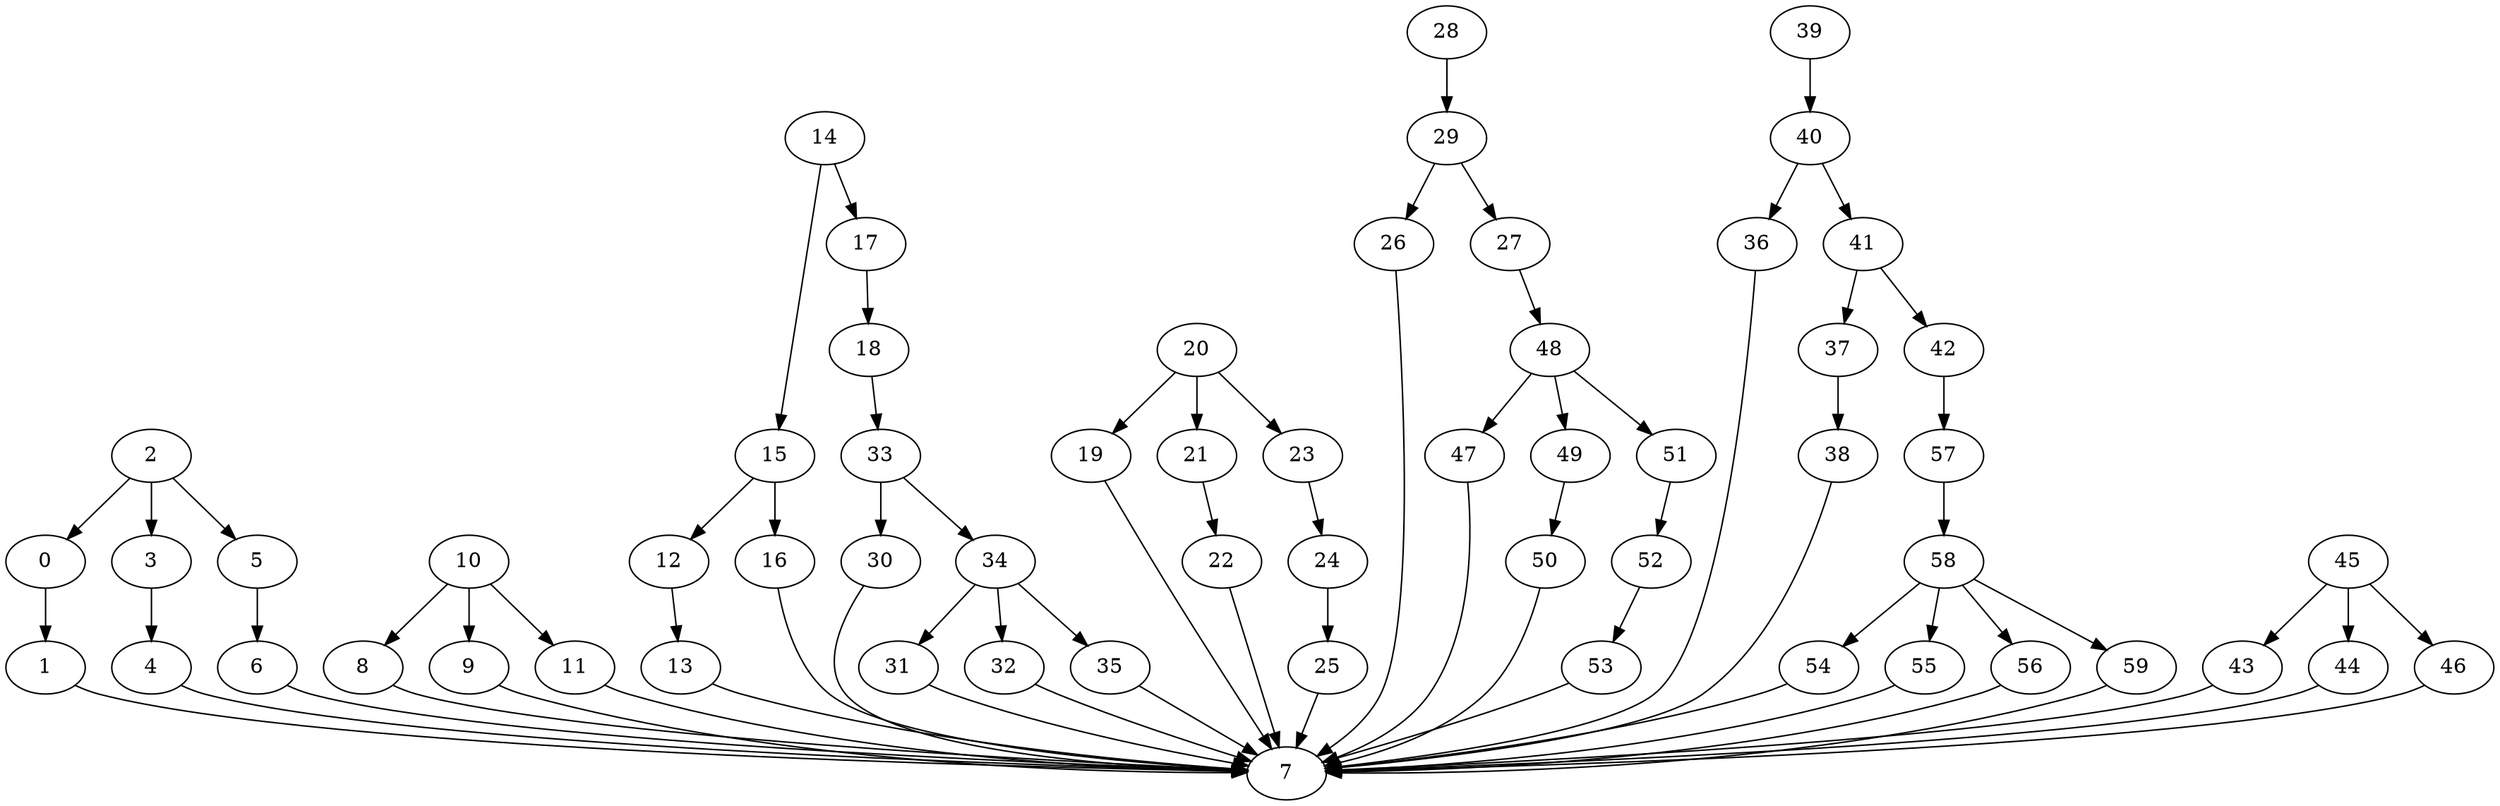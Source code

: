 strict digraph  {
0 [exec=189];
1 [exec=76];
2 [exec=196];
3 [exec=113];
4 [exec=53];
5 [exec=105];
6 [exec=154];
7 [exec=121];
8 [exec=163];
9 [exec=82];
10 [exec=83];
11 [exec=50];
12 [exec=130];
13 [exec=100];
14 [exec=188];
15 [exec=102];
16 [exec=96];
17 [exec=100];
18 [exec=148];
19 [exec=117];
20 [exec=66];
21 [exec=134];
22 [exec=127];
23 [exec=200];
24 [exec=50];
25 [exec=136];
26 [exec=168];
27 [exec=138];
28 [exec=181];
29 [exec=140];
30 [exec=160];
31 [exec=73];
32 [exec=103];
33 [exec=137];
34 [exec=181];
35 [exec=142];
36 [exec=131];
37 [exec=128];
38 [exec=95];
39 [exec=70];
40 [exec=88];
41 [exec=129];
42 [exec=173];
43 [exec=114];
44 [exec=166];
45 [exec=157];
46 [exec=87];
47 [exec=194];
48 [exec=83];
49 [exec=155];
50 [exec=77];
51 [exec=93];
52 [exec=161];
53 [exec=145];
54 [exec=166];
55 [exec=93];
56 [exec=183];
57 [exec=166];
58 [exec=174];
59 [exec=131];
0 -> 1  [comm=10];
1 -> 7  [comm=12];
2 -> 3  [comm=10];
2 -> 0  [comm=6];
2 -> 5  [comm=20];
3 -> 4  [comm=12];
4 -> 7  [comm=10];
5 -> 6  [comm=6];
6 -> 7  [comm=9];
8 -> 7  [comm=8];
9 -> 7  [comm=15];
10 -> 11  [comm=10];
10 -> 8  [comm=20];
10 -> 9  [comm=11];
11 -> 7  [comm=6];
12 -> 13  [comm=18];
13 -> 7  [comm=19];
14 -> 15  [comm=16];
14 -> 17  [comm=17];
15 -> 16  [comm=7];
15 -> 12  [comm=11];
16 -> 7  [comm=12];
17 -> 18  [comm=16];
18 -> 33  [comm=5];
19 -> 7  [comm=16];
20 -> 21  [comm=17];
20 -> 19  [comm=13];
20 -> 23  [comm=18];
21 -> 22  [comm=8];
22 -> 7  [comm=16];
23 -> 24  [comm=6];
24 -> 25  [comm=14];
25 -> 7  [comm=8];
26 -> 7  [comm=14];
27 -> 48  [comm=15];
28 -> 29  [comm=14];
29 -> 26  [comm=16];
29 -> 27  [comm=9];
30 -> 7  [comm=18];
31 -> 7  [comm=18];
32 -> 7  [comm=16];
33 -> 34  [comm=19];
33 -> 30  [comm=9];
34 -> 35  [comm=10];
34 -> 31  [comm=17];
34 -> 32  [comm=20];
35 -> 7  [comm=11];
36 -> 7  [comm=9];
37 -> 38  [comm=7];
38 -> 7  [comm=16];
39 -> 40  [comm=5];
40 -> 41  [comm=17];
40 -> 36  [comm=8];
41 -> 42  [comm=15];
41 -> 37  [comm=9];
42 -> 57  [comm=15];
43 -> 7  [comm=17];
44 -> 7  [comm=18];
45 -> 46  [comm=18];
45 -> 43  [comm=12];
45 -> 44  [comm=20];
46 -> 7  [comm=14];
47 -> 7  [comm=20];
48 -> 49  [comm=17];
48 -> 47  [comm=17];
48 -> 51  [comm=10];
49 -> 50  [comm=13];
50 -> 7  [comm=14];
51 -> 52  [comm=20];
52 -> 53  [comm=13];
53 -> 7  [comm=18];
54 -> 7  [comm=5];
55 -> 7  [comm=15];
56 -> 7  [comm=14];
57 -> 58  [comm=20];
58 -> 59  [comm=14];
58 -> 54  [comm=9];
58 -> 55  [comm=20];
58 -> 56  [comm=5];
59 -> 7  [comm=8];
}
